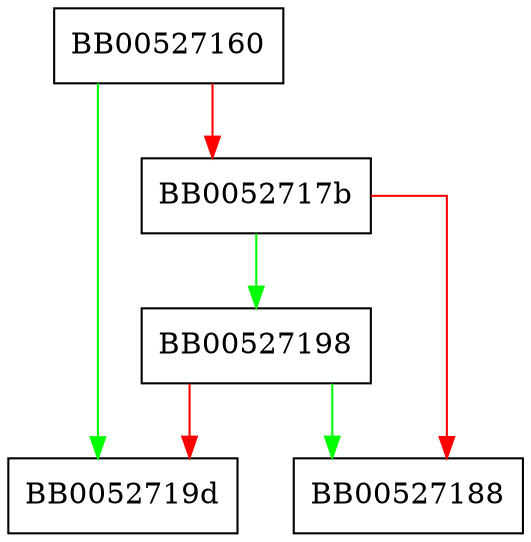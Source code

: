 digraph X509_ALGOR_cmp {
  node [shape="box"];
  graph [splines=ortho];
  BB00527160 -> BB0052719d [color="green"];
  BB00527160 -> BB0052717b [color="red"];
  BB0052717b -> BB00527198 [color="green"];
  BB0052717b -> BB00527188 [color="red"];
  BB00527198 -> BB00527188 [color="green"];
  BB00527198 -> BB0052719d [color="red"];
}